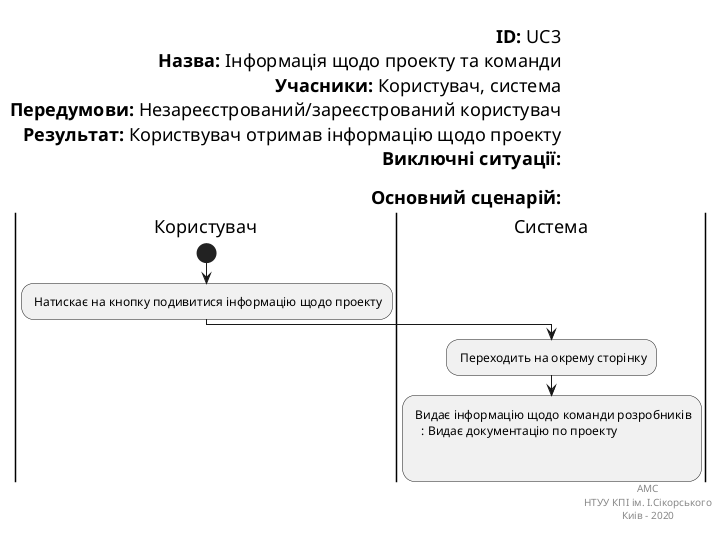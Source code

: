 @startuml
left header

        <font color=000 size=18><b>ID:</b> UC3
        <font color=000 size=18><b>Назва:</b> Інформація щодо проекту та команди
        <font color=000 size=18><b>Учасники:</b> Користувач, система
        <font color=000 size=18><b>Передумови:</b> Незареєстрований/зареєстрований користувач
        <font color=000 size=18><b>Результат:</b> Користвувач отримав інформацію щодо проекту
        <font color=000 size=18><b>Виключні ситуації:</b>

        <font color=000 size=18><b>Основний сценарій:</b>
    end header

    |Користувач|
        start
        
        : Натискає на кнопку подивитися інформацію щодо проекту;
        
    |Система|
        
        : Переходить на окрему сторінку;
        : Видає інформацію щодо команди розробників
        : Видає документацію по проекту
        
     ;
   
right footer
AMC
НТУУ КПІ ім. І.Сікорського
Киів - 2020
end footer
@enduml
